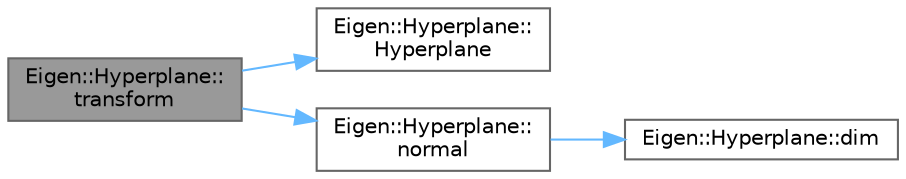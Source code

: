 digraph "Eigen::Hyperplane::transform"
{
 // LATEX_PDF_SIZE
  bgcolor="transparent";
  edge [fontname=Helvetica,fontsize=10,labelfontname=Helvetica,labelfontsize=10];
  node [fontname=Helvetica,fontsize=10,shape=box,height=0.2,width=0.4];
  rankdir="LR";
  Node1 [id="Node000001",label="Eigen::Hyperplane::\ltransform",height=0.2,width=0.4,color="gray40", fillcolor="grey60", style="filled", fontcolor="black",tooltip=" "];
  Node1 -> Node2 [id="edge1_Node000001_Node000002",color="steelblue1",style="solid",tooltip=" "];
  Node2 [id="Node000002",label="Eigen::Hyperplane::\lHyperplane",height=0.2,width=0.4,color="grey40", fillcolor="white", style="filled",URL="$class_eigen_1_1_hyperplane.html#a98d2a770332eec864a897a8ef5bb6025",tooltip=" "];
  Node1 -> Node3 [id="edge2_Node000001_Node000003",color="steelblue1",style="solid",tooltip=" "];
  Node3 [id="Node000003",label="Eigen::Hyperplane::\lnormal",height=0.2,width=0.4,color="grey40", fillcolor="white", style="filled",URL="$class_eigen_1_1_hyperplane.html#ad3da930fc7025604f2f174651089b2a8",tooltip=" "];
  Node3 -> Node4 [id="edge3_Node000003_Node000004",color="steelblue1",style="solid",tooltip=" "];
  Node4 [id="Node000004",label="Eigen::Hyperplane::dim",height=0.2,width=0.4,color="grey40", fillcolor="white", style="filled",URL="$class_eigen_1_1_hyperplane.html#a44f0dab75a838cdadf1df9150648b8ed",tooltip=" "];
}
